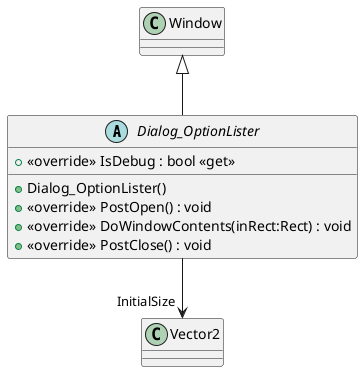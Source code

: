 @startuml
abstract class Dialog_OptionLister {
    + <<override>> IsDebug : bool <<get>>
    + Dialog_OptionLister()
    + <<override>> PostOpen() : void
    + <<override>> DoWindowContents(inRect:Rect) : void
    + <<override>> PostClose() : void
}
Window <|-- Dialog_OptionLister
Dialog_OptionLister --> "InitialSize" Vector2
@enduml
